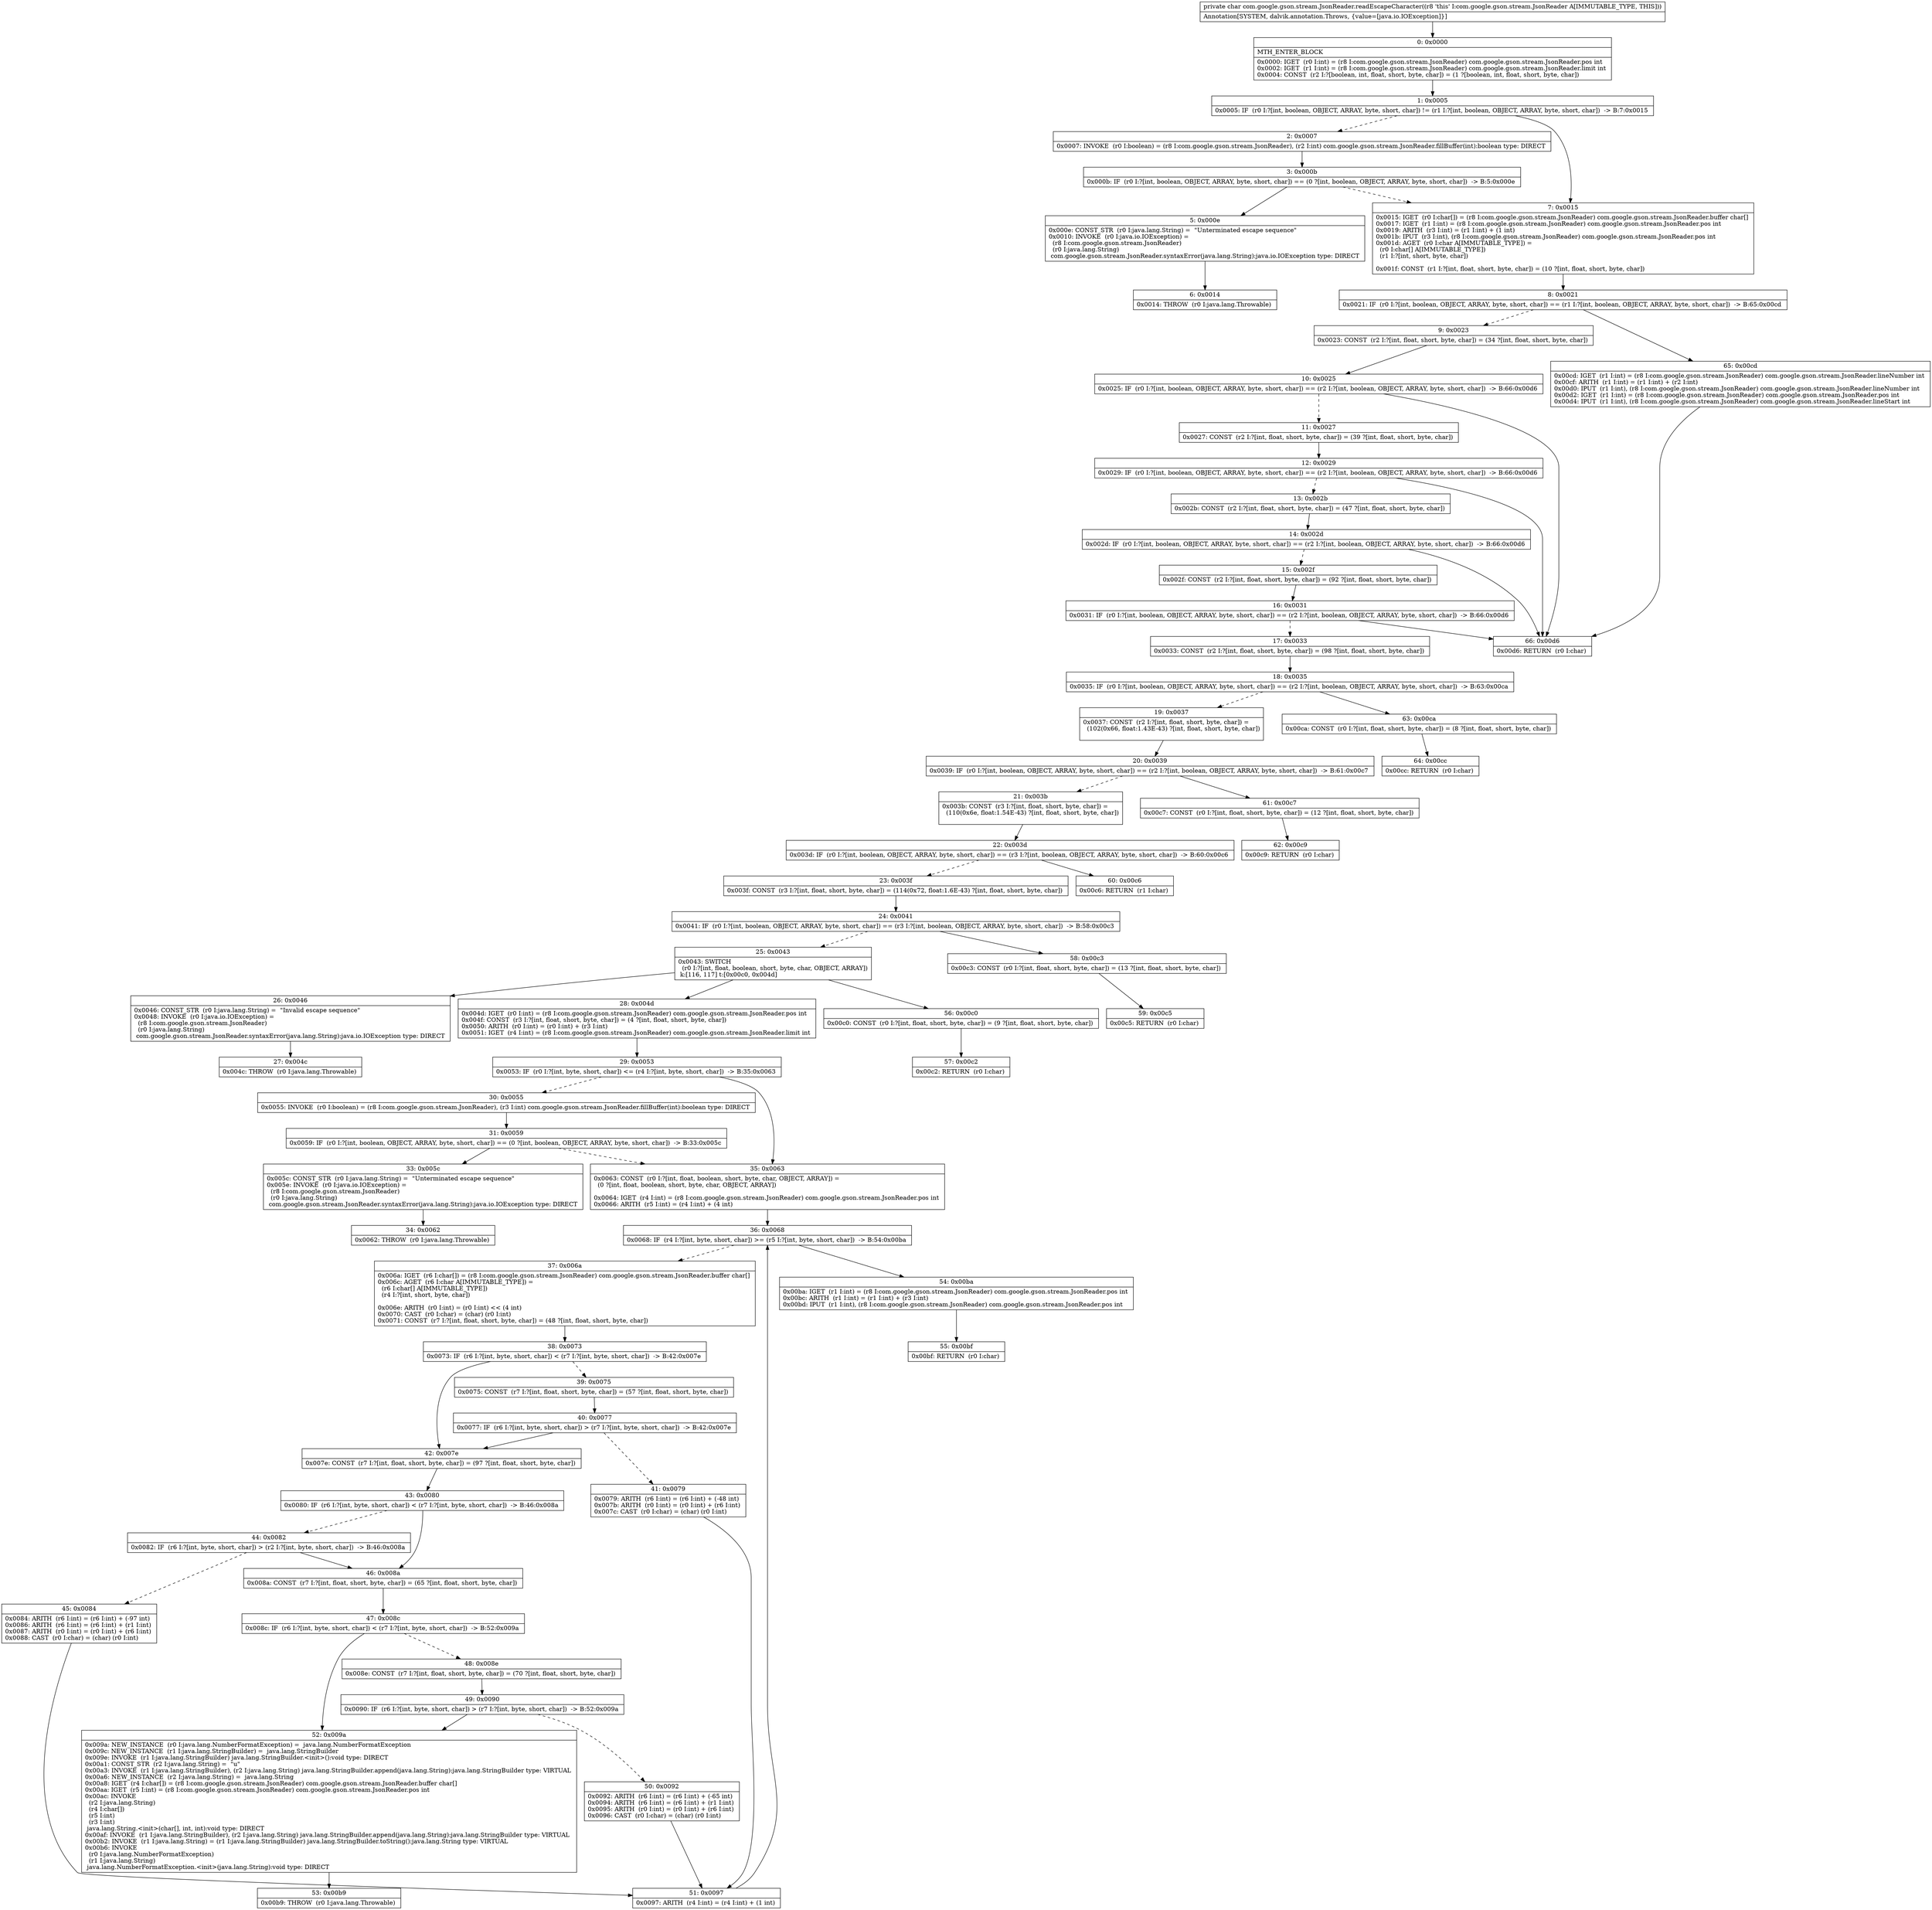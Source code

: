 digraph "CFG forcom.google.gson.stream.JsonReader.readEscapeCharacter()C" {
Node_0 [shape=record,label="{0\:\ 0x0000|MTH_ENTER_BLOCK\l|0x0000: IGET  (r0 I:int) = (r8 I:com.google.gson.stream.JsonReader) com.google.gson.stream.JsonReader.pos int \l0x0002: IGET  (r1 I:int) = (r8 I:com.google.gson.stream.JsonReader) com.google.gson.stream.JsonReader.limit int \l0x0004: CONST  (r2 I:?[boolean, int, float, short, byte, char]) = (1 ?[boolean, int, float, short, byte, char]) \l}"];
Node_1 [shape=record,label="{1\:\ 0x0005|0x0005: IF  (r0 I:?[int, boolean, OBJECT, ARRAY, byte, short, char]) != (r1 I:?[int, boolean, OBJECT, ARRAY, byte, short, char])  \-\> B:7:0x0015 \l}"];
Node_2 [shape=record,label="{2\:\ 0x0007|0x0007: INVOKE  (r0 I:boolean) = (r8 I:com.google.gson.stream.JsonReader), (r2 I:int) com.google.gson.stream.JsonReader.fillBuffer(int):boolean type: DIRECT \l}"];
Node_3 [shape=record,label="{3\:\ 0x000b|0x000b: IF  (r0 I:?[int, boolean, OBJECT, ARRAY, byte, short, char]) == (0 ?[int, boolean, OBJECT, ARRAY, byte, short, char])  \-\> B:5:0x000e \l}"];
Node_5 [shape=record,label="{5\:\ 0x000e|0x000e: CONST_STR  (r0 I:java.lang.String) =  \"Unterminated escape sequence\" \l0x0010: INVOKE  (r0 I:java.io.IOException) = \l  (r8 I:com.google.gson.stream.JsonReader)\l  (r0 I:java.lang.String)\l com.google.gson.stream.JsonReader.syntaxError(java.lang.String):java.io.IOException type: DIRECT \l}"];
Node_6 [shape=record,label="{6\:\ 0x0014|0x0014: THROW  (r0 I:java.lang.Throwable) \l}"];
Node_7 [shape=record,label="{7\:\ 0x0015|0x0015: IGET  (r0 I:char[]) = (r8 I:com.google.gson.stream.JsonReader) com.google.gson.stream.JsonReader.buffer char[] \l0x0017: IGET  (r1 I:int) = (r8 I:com.google.gson.stream.JsonReader) com.google.gson.stream.JsonReader.pos int \l0x0019: ARITH  (r3 I:int) = (r1 I:int) + (1 int) \l0x001b: IPUT  (r3 I:int), (r8 I:com.google.gson.stream.JsonReader) com.google.gson.stream.JsonReader.pos int \l0x001d: AGET  (r0 I:char A[IMMUTABLE_TYPE]) = \l  (r0 I:char[] A[IMMUTABLE_TYPE])\l  (r1 I:?[int, short, byte, char])\l \l0x001f: CONST  (r1 I:?[int, float, short, byte, char]) = (10 ?[int, float, short, byte, char]) \l}"];
Node_8 [shape=record,label="{8\:\ 0x0021|0x0021: IF  (r0 I:?[int, boolean, OBJECT, ARRAY, byte, short, char]) == (r1 I:?[int, boolean, OBJECT, ARRAY, byte, short, char])  \-\> B:65:0x00cd \l}"];
Node_9 [shape=record,label="{9\:\ 0x0023|0x0023: CONST  (r2 I:?[int, float, short, byte, char]) = (34 ?[int, float, short, byte, char]) \l}"];
Node_10 [shape=record,label="{10\:\ 0x0025|0x0025: IF  (r0 I:?[int, boolean, OBJECT, ARRAY, byte, short, char]) == (r2 I:?[int, boolean, OBJECT, ARRAY, byte, short, char])  \-\> B:66:0x00d6 \l}"];
Node_11 [shape=record,label="{11\:\ 0x0027|0x0027: CONST  (r2 I:?[int, float, short, byte, char]) = (39 ?[int, float, short, byte, char]) \l}"];
Node_12 [shape=record,label="{12\:\ 0x0029|0x0029: IF  (r0 I:?[int, boolean, OBJECT, ARRAY, byte, short, char]) == (r2 I:?[int, boolean, OBJECT, ARRAY, byte, short, char])  \-\> B:66:0x00d6 \l}"];
Node_13 [shape=record,label="{13\:\ 0x002b|0x002b: CONST  (r2 I:?[int, float, short, byte, char]) = (47 ?[int, float, short, byte, char]) \l}"];
Node_14 [shape=record,label="{14\:\ 0x002d|0x002d: IF  (r0 I:?[int, boolean, OBJECT, ARRAY, byte, short, char]) == (r2 I:?[int, boolean, OBJECT, ARRAY, byte, short, char])  \-\> B:66:0x00d6 \l}"];
Node_15 [shape=record,label="{15\:\ 0x002f|0x002f: CONST  (r2 I:?[int, float, short, byte, char]) = (92 ?[int, float, short, byte, char]) \l}"];
Node_16 [shape=record,label="{16\:\ 0x0031|0x0031: IF  (r0 I:?[int, boolean, OBJECT, ARRAY, byte, short, char]) == (r2 I:?[int, boolean, OBJECT, ARRAY, byte, short, char])  \-\> B:66:0x00d6 \l}"];
Node_17 [shape=record,label="{17\:\ 0x0033|0x0033: CONST  (r2 I:?[int, float, short, byte, char]) = (98 ?[int, float, short, byte, char]) \l}"];
Node_18 [shape=record,label="{18\:\ 0x0035|0x0035: IF  (r0 I:?[int, boolean, OBJECT, ARRAY, byte, short, char]) == (r2 I:?[int, boolean, OBJECT, ARRAY, byte, short, char])  \-\> B:63:0x00ca \l}"];
Node_19 [shape=record,label="{19\:\ 0x0037|0x0037: CONST  (r2 I:?[int, float, short, byte, char]) = \l  (102(0x66, float:1.43E\-43) ?[int, float, short, byte, char])\l \l}"];
Node_20 [shape=record,label="{20\:\ 0x0039|0x0039: IF  (r0 I:?[int, boolean, OBJECT, ARRAY, byte, short, char]) == (r2 I:?[int, boolean, OBJECT, ARRAY, byte, short, char])  \-\> B:61:0x00c7 \l}"];
Node_21 [shape=record,label="{21\:\ 0x003b|0x003b: CONST  (r3 I:?[int, float, short, byte, char]) = \l  (110(0x6e, float:1.54E\-43) ?[int, float, short, byte, char])\l \l}"];
Node_22 [shape=record,label="{22\:\ 0x003d|0x003d: IF  (r0 I:?[int, boolean, OBJECT, ARRAY, byte, short, char]) == (r3 I:?[int, boolean, OBJECT, ARRAY, byte, short, char])  \-\> B:60:0x00c6 \l}"];
Node_23 [shape=record,label="{23\:\ 0x003f|0x003f: CONST  (r3 I:?[int, float, short, byte, char]) = (114(0x72, float:1.6E\-43) ?[int, float, short, byte, char]) \l}"];
Node_24 [shape=record,label="{24\:\ 0x0041|0x0041: IF  (r0 I:?[int, boolean, OBJECT, ARRAY, byte, short, char]) == (r3 I:?[int, boolean, OBJECT, ARRAY, byte, short, char])  \-\> B:58:0x00c3 \l}"];
Node_25 [shape=record,label="{25\:\ 0x0043|0x0043: SWITCH  \l  (r0 I:?[int, float, boolean, short, byte, char, OBJECT, ARRAY])\l k:[116, 117] t:[0x00c0, 0x004d] \l}"];
Node_26 [shape=record,label="{26\:\ 0x0046|0x0046: CONST_STR  (r0 I:java.lang.String) =  \"Invalid escape sequence\" \l0x0048: INVOKE  (r0 I:java.io.IOException) = \l  (r8 I:com.google.gson.stream.JsonReader)\l  (r0 I:java.lang.String)\l com.google.gson.stream.JsonReader.syntaxError(java.lang.String):java.io.IOException type: DIRECT \l}"];
Node_27 [shape=record,label="{27\:\ 0x004c|0x004c: THROW  (r0 I:java.lang.Throwable) \l}"];
Node_28 [shape=record,label="{28\:\ 0x004d|0x004d: IGET  (r0 I:int) = (r8 I:com.google.gson.stream.JsonReader) com.google.gson.stream.JsonReader.pos int \l0x004f: CONST  (r3 I:?[int, float, short, byte, char]) = (4 ?[int, float, short, byte, char]) \l0x0050: ARITH  (r0 I:int) = (r0 I:int) + (r3 I:int) \l0x0051: IGET  (r4 I:int) = (r8 I:com.google.gson.stream.JsonReader) com.google.gson.stream.JsonReader.limit int \l}"];
Node_29 [shape=record,label="{29\:\ 0x0053|0x0053: IF  (r0 I:?[int, byte, short, char]) \<= (r4 I:?[int, byte, short, char])  \-\> B:35:0x0063 \l}"];
Node_30 [shape=record,label="{30\:\ 0x0055|0x0055: INVOKE  (r0 I:boolean) = (r8 I:com.google.gson.stream.JsonReader), (r3 I:int) com.google.gson.stream.JsonReader.fillBuffer(int):boolean type: DIRECT \l}"];
Node_31 [shape=record,label="{31\:\ 0x0059|0x0059: IF  (r0 I:?[int, boolean, OBJECT, ARRAY, byte, short, char]) == (0 ?[int, boolean, OBJECT, ARRAY, byte, short, char])  \-\> B:33:0x005c \l}"];
Node_33 [shape=record,label="{33\:\ 0x005c|0x005c: CONST_STR  (r0 I:java.lang.String) =  \"Unterminated escape sequence\" \l0x005e: INVOKE  (r0 I:java.io.IOException) = \l  (r8 I:com.google.gson.stream.JsonReader)\l  (r0 I:java.lang.String)\l com.google.gson.stream.JsonReader.syntaxError(java.lang.String):java.io.IOException type: DIRECT \l}"];
Node_34 [shape=record,label="{34\:\ 0x0062|0x0062: THROW  (r0 I:java.lang.Throwable) \l}"];
Node_35 [shape=record,label="{35\:\ 0x0063|0x0063: CONST  (r0 I:?[int, float, boolean, short, byte, char, OBJECT, ARRAY]) = \l  (0 ?[int, float, boolean, short, byte, char, OBJECT, ARRAY])\l \l0x0064: IGET  (r4 I:int) = (r8 I:com.google.gson.stream.JsonReader) com.google.gson.stream.JsonReader.pos int \l0x0066: ARITH  (r5 I:int) = (r4 I:int) + (4 int) \l}"];
Node_36 [shape=record,label="{36\:\ 0x0068|0x0068: IF  (r4 I:?[int, byte, short, char]) \>= (r5 I:?[int, byte, short, char])  \-\> B:54:0x00ba \l}"];
Node_37 [shape=record,label="{37\:\ 0x006a|0x006a: IGET  (r6 I:char[]) = (r8 I:com.google.gson.stream.JsonReader) com.google.gson.stream.JsonReader.buffer char[] \l0x006c: AGET  (r6 I:char A[IMMUTABLE_TYPE]) = \l  (r6 I:char[] A[IMMUTABLE_TYPE])\l  (r4 I:?[int, short, byte, char])\l \l0x006e: ARITH  (r0 I:int) = (r0 I:int) \<\< (4 int) \l0x0070: CAST  (r0 I:char) = (char) (r0 I:int) \l0x0071: CONST  (r7 I:?[int, float, short, byte, char]) = (48 ?[int, float, short, byte, char]) \l}"];
Node_38 [shape=record,label="{38\:\ 0x0073|0x0073: IF  (r6 I:?[int, byte, short, char]) \< (r7 I:?[int, byte, short, char])  \-\> B:42:0x007e \l}"];
Node_39 [shape=record,label="{39\:\ 0x0075|0x0075: CONST  (r7 I:?[int, float, short, byte, char]) = (57 ?[int, float, short, byte, char]) \l}"];
Node_40 [shape=record,label="{40\:\ 0x0077|0x0077: IF  (r6 I:?[int, byte, short, char]) \> (r7 I:?[int, byte, short, char])  \-\> B:42:0x007e \l}"];
Node_41 [shape=record,label="{41\:\ 0x0079|0x0079: ARITH  (r6 I:int) = (r6 I:int) + (\-48 int) \l0x007b: ARITH  (r0 I:int) = (r0 I:int) + (r6 I:int) \l0x007c: CAST  (r0 I:char) = (char) (r0 I:int) \l}"];
Node_42 [shape=record,label="{42\:\ 0x007e|0x007e: CONST  (r7 I:?[int, float, short, byte, char]) = (97 ?[int, float, short, byte, char]) \l}"];
Node_43 [shape=record,label="{43\:\ 0x0080|0x0080: IF  (r6 I:?[int, byte, short, char]) \< (r7 I:?[int, byte, short, char])  \-\> B:46:0x008a \l}"];
Node_44 [shape=record,label="{44\:\ 0x0082|0x0082: IF  (r6 I:?[int, byte, short, char]) \> (r2 I:?[int, byte, short, char])  \-\> B:46:0x008a \l}"];
Node_45 [shape=record,label="{45\:\ 0x0084|0x0084: ARITH  (r6 I:int) = (r6 I:int) + (\-97 int) \l0x0086: ARITH  (r6 I:int) = (r6 I:int) + (r1 I:int) \l0x0087: ARITH  (r0 I:int) = (r0 I:int) + (r6 I:int) \l0x0088: CAST  (r0 I:char) = (char) (r0 I:int) \l}"];
Node_46 [shape=record,label="{46\:\ 0x008a|0x008a: CONST  (r7 I:?[int, float, short, byte, char]) = (65 ?[int, float, short, byte, char]) \l}"];
Node_47 [shape=record,label="{47\:\ 0x008c|0x008c: IF  (r6 I:?[int, byte, short, char]) \< (r7 I:?[int, byte, short, char])  \-\> B:52:0x009a \l}"];
Node_48 [shape=record,label="{48\:\ 0x008e|0x008e: CONST  (r7 I:?[int, float, short, byte, char]) = (70 ?[int, float, short, byte, char]) \l}"];
Node_49 [shape=record,label="{49\:\ 0x0090|0x0090: IF  (r6 I:?[int, byte, short, char]) \> (r7 I:?[int, byte, short, char])  \-\> B:52:0x009a \l}"];
Node_50 [shape=record,label="{50\:\ 0x0092|0x0092: ARITH  (r6 I:int) = (r6 I:int) + (\-65 int) \l0x0094: ARITH  (r6 I:int) = (r6 I:int) + (r1 I:int) \l0x0095: ARITH  (r0 I:int) = (r0 I:int) + (r6 I:int) \l0x0096: CAST  (r0 I:char) = (char) (r0 I:int) \l}"];
Node_51 [shape=record,label="{51\:\ 0x0097|0x0097: ARITH  (r4 I:int) = (r4 I:int) + (1 int) \l}"];
Node_52 [shape=record,label="{52\:\ 0x009a|0x009a: NEW_INSTANCE  (r0 I:java.lang.NumberFormatException) =  java.lang.NumberFormatException \l0x009c: NEW_INSTANCE  (r1 I:java.lang.StringBuilder) =  java.lang.StringBuilder \l0x009e: INVOKE  (r1 I:java.lang.StringBuilder) java.lang.StringBuilder.\<init\>():void type: DIRECT \l0x00a1: CONST_STR  (r2 I:java.lang.String) =  \"u\" \l0x00a3: INVOKE  (r1 I:java.lang.StringBuilder), (r2 I:java.lang.String) java.lang.StringBuilder.append(java.lang.String):java.lang.StringBuilder type: VIRTUAL \l0x00a6: NEW_INSTANCE  (r2 I:java.lang.String) =  java.lang.String \l0x00a8: IGET  (r4 I:char[]) = (r8 I:com.google.gson.stream.JsonReader) com.google.gson.stream.JsonReader.buffer char[] \l0x00aa: IGET  (r5 I:int) = (r8 I:com.google.gson.stream.JsonReader) com.google.gson.stream.JsonReader.pos int \l0x00ac: INVOKE  \l  (r2 I:java.lang.String)\l  (r4 I:char[])\l  (r5 I:int)\l  (r3 I:int)\l java.lang.String.\<init\>(char[], int, int):void type: DIRECT \l0x00af: INVOKE  (r1 I:java.lang.StringBuilder), (r2 I:java.lang.String) java.lang.StringBuilder.append(java.lang.String):java.lang.StringBuilder type: VIRTUAL \l0x00b2: INVOKE  (r1 I:java.lang.String) = (r1 I:java.lang.StringBuilder) java.lang.StringBuilder.toString():java.lang.String type: VIRTUAL \l0x00b6: INVOKE  \l  (r0 I:java.lang.NumberFormatException)\l  (r1 I:java.lang.String)\l java.lang.NumberFormatException.\<init\>(java.lang.String):void type: DIRECT \l}"];
Node_53 [shape=record,label="{53\:\ 0x00b9|0x00b9: THROW  (r0 I:java.lang.Throwable) \l}"];
Node_54 [shape=record,label="{54\:\ 0x00ba|0x00ba: IGET  (r1 I:int) = (r8 I:com.google.gson.stream.JsonReader) com.google.gson.stream.JsonReader.pos int \l0x00bc: ARITH  (r1 I:int) = (r1 I:int) + (r3 I:int) \l0x00bd: IPUT  (r1 I:int), (r8 I:com.google.gson.stream.JsonReader) com.google.gson.stream.JsonReader.pos int \l}"];
Node_55 [shape=record,label="{55\:\ 0x00bf|0x00bf: RETURN  (r0 I:char) \l}"];
Node_56 [shape=record,label="{56\:\ 0x00c0|0x00c0: CONST  (r0 I:?[int, float, short, byte, char]) = (9 ?[int, float, short, byte, char]) \l}"];
Node_57 [shape=record,label="{57\:\ 0x00c2|0x00c2: RETURN  (r0 I:char) \l}"];
Node_58 [shape=record,label="{58\:\ 0x00c3|0x00c3: CONST  (r0 I:?[int, float, short, byte, char]) = (13 ?[int, float, short, byte, char]) \l}"];
Node_59 [shape=record,label="{59\:\ 0x00c5|0x00c5: RETURN  (r0 I:char) \l}"];
Node_60 [shape=record,label="{60\:\ 0x00c6|0x00c6: RETURN  (r1 I:char) \l}"];
Node_61 [shape=record,label="{61\:\ 0x00c7|0x00c7: CONST  (r0 I:?[int, float, short, byte, char]) = (12 ?[int, float, short, byte, char]) \l}"];
Node_62 [shape=record,label="{62\:\ 0x00c9|0x00c9: RETURN  (r0 I:char) \l}"];
Node_63 [shape=record,label="{63\:\ 0x00ca|0x00ca: CONST  (r0 I:?[int, float, short, byte, char]) = (8 ?[int, float, short, byte, char]) \l}"];
Node_64 [shape=record,label="{64\:\ 0x00cc|0x00cc: RETURN  (r0 I:char) \l}"];
Node_65 [shape=record,label="{65\:\ 0x00cd|0x00cd: IGET  (r1 I:int) = (r8 I:com.google.gson.stream.JsonReader) com.google.gson.stream.JsonReader.lineNumber int \l0x00cf: ARITH  (r1 I:int) = (r1 I:int) + (r2 I:int) \l0x00d0: IPUT  (r1 I:int), (r8 I:com.google.gson.stream.JsonReader) com.google.gson.stream.JsonReader.lineNumber int \l0x00d2: IGET  (r1 I:int) = (r8 I:com.google.gson.stream.JsonReader) com.google.gson.stream.JsonReader.pos int \l0x00d4: IPUT  (r1 I:int), (r8 I:com.google.gson.stream.JsonReader) com.google.gson.stream.JsonReader.lineStart int \l}"];
Node_66 [shape=record,label="{66\:\ 0x00d6|0x00d6: RETURN  (r0 I:char) \l}"];
MethodNode[shape=record,label="{private char com.google.gson.stream.JsonReader.readEscapeCharacter((r8 'this' I:com.google.gson.stream.JsonReader A[IMMUTABLE_TYPE, THIS]))  | Annotation[SYSTEM, dalvik.annotation.Throws, \{value=[java.io.IOException]\}]\l}"];
MethodNode -> Node_0;
Node_0 -> Node_1;
Node_1 -> Node_2[style=dashed];
Node_1 -> Node_7;
Node_2 -> Node_3;
Node_3 -> Node_5;
Node_3 -> Node_7[style=dashed];
Node_5 -> Node_6;
Node_7 -> Node_8;
Node_8 -> Node_9[style=dashed];
Node_8 -> Node_65;
Node_9 -> Node_10;
Node_10 -> Node_11[style=dashed];
Node_10 -> Node_66;
Node_11 -> Node_12;
Node_12 -> Node_13[style=dashed];
Node_12 -> Node_66;
Node_13 -> Node_14;
Node_14 -> Node_15[style=dashed];
Node_14 -> Node_66;
Node_15 -> Node_16;
Node_16 -> Node_17[style=dashed];
Node_16 -> Node_66;
Node_17 -> Node_18;
Node_18 -> Node_19[style=dashed];
Node_18 -> Node_63;
Node_19 -> Node_20;
Node_20 -> Node_21[style=dashed];
Node_20 -> Node_61;
Node_21 -> Node_22;
Node_22 -> Node_23[style=dashed];
Node_22 -> Node_60;
Node_23 -> Node_24;
Node_24 -> Node_25[style=dashed];
Node_24 -> Node_58;
Node_25 -> Node_26;
Node_25 -> Node_28;
Node_25 -> Node_56;
Node_26 -> Node_27;
Node_28 -> Node_29;
Node_29 -> Node_30[style=dashed];
Node_29 -> Node_35;
Node_30 -> Node_31;
Node_31 -> Node_33;
Node_31 -> Node_35[style=dashed];
Node_33 -> Node_34;
Node_35 -> Node_36;
Node_36 -> Node_37[style=dashed];
Node_36 -> Node_54;
Node_37 -> Node_38;
Node_38 -> Node_39[style=dashed];
Node_38 -> Node_42;
Node_39 -> Node_40;
Node_40 -> Node_41[style=dashed];
Node_40 -> Node_42;
Node_41 -> Node_51;
Node_42 -> Node_43;
Node_43 -> Node_44[style=dashed];
Node_43 -> Node_46;
Node_44 -> Node_45[style=dashed];
Node_44 -> Node_46;
Node_45 -> Node_51;
Node_46 -> Node_47;
Node_47 -> Node_48[style=dashed];
Node_47 -> Node_52;
Node_48 -> Node_49;
Node_49 -> Node_50[style=dashed];
Node_49 -> Node_52;
Node_50 -> Node_51;
Node_51 -> Node_36;
Node_52 -> Node_53;
Node_54 -> Node_55;
Node_56 -> Node_57;
Node_58 -> Node_59;
Node_61 -> Node_62;
Node_63 -> Node_64;
Node_65 -> Node_66;
}

